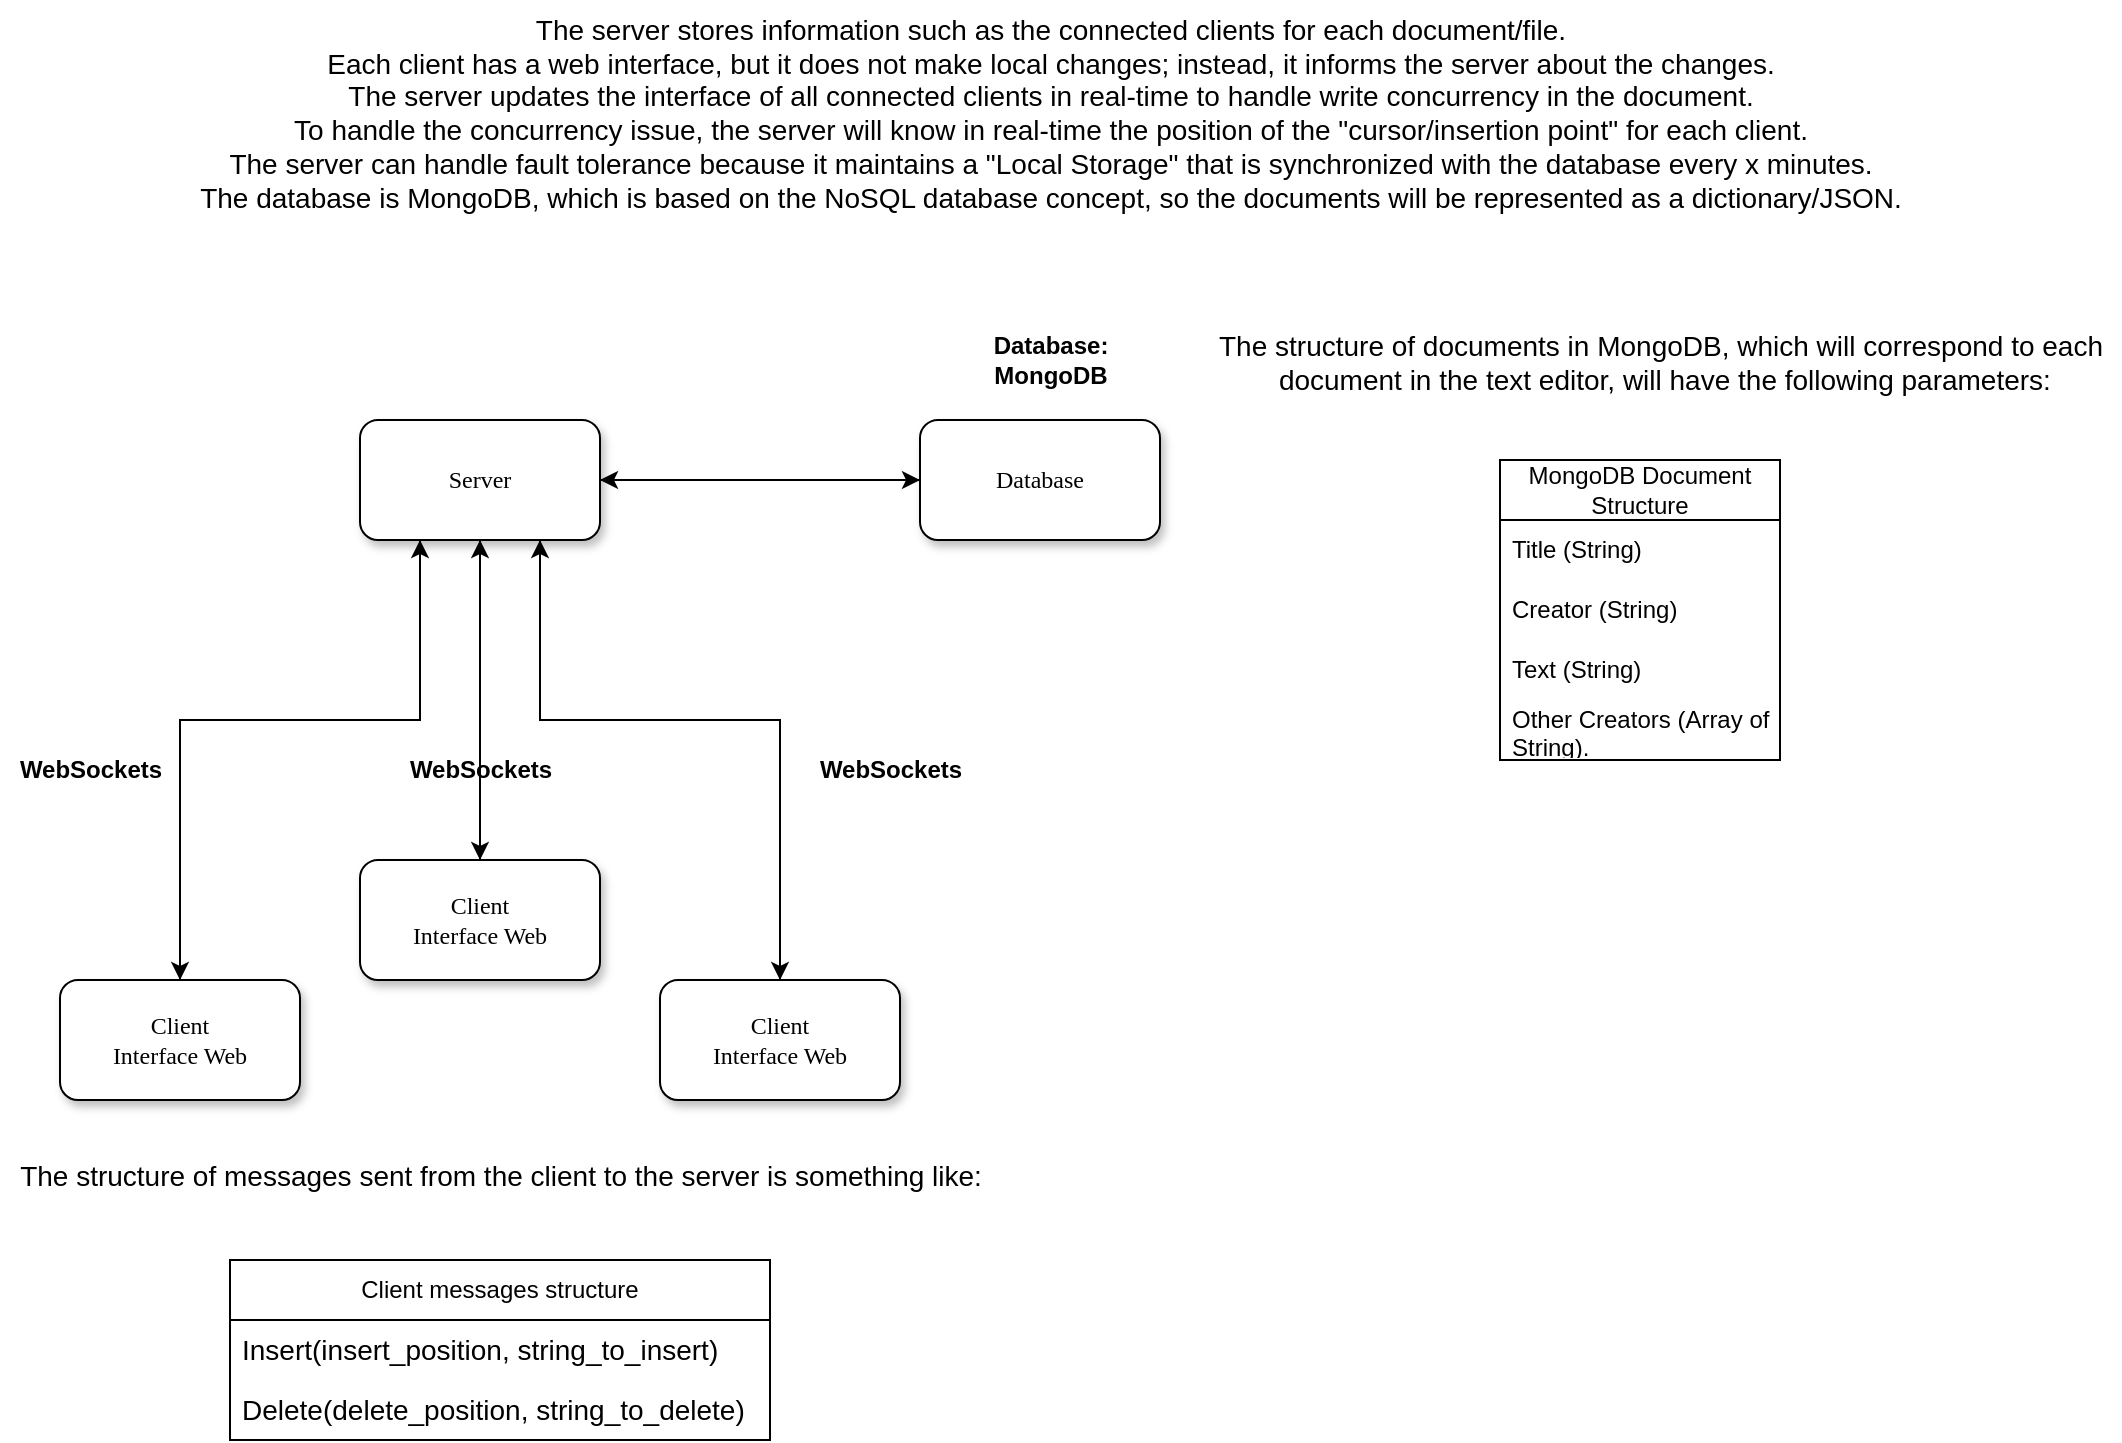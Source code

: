 <mxfile version="21.3.6">
  <diagram name="Page-1" id="10a91c8b-09ff-31b1-d368-03940ed4cc9e">
    <mxGraphModel dx="1434" dy="793" grid="1" gridSize="10" guides="1" tooltips="1" connect="1" arrows="1" fold="1" page="1" pageScale="1" pageWidth="1100" pageHeight="850" background="none" math="0" shadow="0">
      <root>
        <mxCell id="0" />
        <mxCell id="1" parent="0" />
        <mxCell id="jALM0ebqb3fD8H6m7I_R-2" style="edgeStyle=orthogonalEdgeStyle;rounded=0;orthogonalLoop=1;jettySize=auto;html=1;exitX=0;exitY=0.5;exitDx=0;exitDy=0;entryX=1;entryY=0.5;entryDx=0;entryDy=0;" parent="1" source="62893188c0fa7362-1" target="62893188c0fa7362-2" edge="1">
          <mxGeometry relative="1" as="geometry">
            <mxPoint x="330" y="290" as="targetPoint" />
          </mxGeometry>
        </mxCell>
        <mxCell id="62893188c0fa7362-1" value="Database" style="whiteSpace=wrap;html=1;rounded=1;shadow=1;labelBackgroundColor=none;strokeWidth=1;fontFamily=Verdana;fontSize=12;align=center;" parent="1" vertex="1">
          <mxGeometry x="490" y="250" width="120" height="60" as="geometry" />
        </mxCell>
        <mxCell id="jALM0ebqb3fD8H6m7I_R-1" style="edgeStyle=orthogonalEdgeStyle;rounded=0;orthogonalLoop=1;jettySize=auto;html=1;exitX=1;exitY=0.5;exitDx=0;exitDy=0;entryX=0;entryY=0.5;entryDx=0;entryDy=0;" parent="1" source="62893188c0fa7362-2" target="62893188c0fa7362-1" edge="1">
          <mxGeometry relative="1" as="geometry" />
        </mxCell>
        <mxCell id="jALM0ebqb3fD8H6m7I_R-4" style="edgeStyle=orthogonalEdgeStyle;rounded=0;orthogonalLoop=1;jettySize=auto;html=1;exitX=0.25;exitY=1;exitDx=0;exitDy=0;entryX=0.5;entryY=0;entryDx=0;entryDy=0;" parent="1" source="62893188c0fa7362-2" target="62893188c0fa7362-12" edge="1">
          <mxGeometry relative="1" as="geometry">
            <Array as="points">
              <mxPoint x="240" y="400" />
              <mxPoint x="120" y="400" />
            </Array>
          </mxGeometry>
        </mxCell>
        <mxCell id="jALM0ebqb3fD8H6m7I_R-9" style="edgeStyle=orthogonalEdgeStyle;rounded=0;orthogonalLoop=1;jettySize=auto;html=1;exitX=0.75;exitY=1;exitDx=0;exitDy=0;" parent="1" source="62893188c0fa7362-2" target="jALM0ebqb3fD8H6m7I_R-3" edge="1">
          <mxGeometry relative="1" as="geometry">
            <Array as="points">
              <mxPoint x="300" y="400" />
              <mxPoint x="420" y="400" />
            </Array>
          </mxGeometry>
        </mxCell>
        <mxCell id="jALM0ebqb3fD8H6m7I_R-11" style="edgeStyle=orthogonalEdgeStyle;rounded=0;orthogonalLoop=1;jettySize=auto;html=1;exitX=0.5;exitY=1;exitDx=0;exitDy=0;entryX=0.5;entryY=0;entryDx=0;entryDy=0;" parent="1" source="62893188c0fa7362-2" target="62893188c0fa7362-13" edge="1">
          <mxGeometry relative="1" as="geometry" />
        </mxCell>
        <mxCell id="62893188c0fa7362-2" value="&lt;span&gt;Server&lt;/span&gt;" style="whiteSpace=wrap;html=1;rounded=1;shadow=1;labelBackgroundColor=none;strokeWidth=1;fontFamily=Verdana;fontSize=12;align=center;" parent="1" vertex="1">
          <mxGeometry x="210" y="250" width="120" height="60" as="geometry" />
        </mxCell>
        <mxCell id="jALM0ebqb3fD8H6m7I_R-5" style="edgeStyle=orthogonalEdgeStyle;rounded=0;orthogonalLoop=1;jettySize=auto;html=1;exitX=0.5;exitY=0;exitDx=0;exitDy=0;entryX=0.25;entryY=1;entryDx=0;entryDy=0;" parent="1" source="62893188c0fa7362-12" target="62893188c0fa7362-2" edge="1">
          <mxGeometry relative="1" as="geometry">
            <Array as="points">
              <mxPoint x="120" y="400" />
              <mxPoint x="240" y="400" />
            </Array>
          </mxGeometry>
        </mxCell>
        <mxCell id="62893188c0fa7362-12" value="Client&lt;br style=&quot;border-color: var(--border-color);&quot;&gt;Interface Web" style="whiteSpace=wrap;html=1;rounded=1;shadow=1;labelBackgroundColor=none;strokeWidth=1;fontFamily=Verdana;fontSize=12;align=center;" parent="1" vertex="1">
          <mxGeometry x="60" y="530" width="120" height="60" as="geometry" />
        </mxCell>
        <mxCell id="jALM0ebqb3fD8H6m7I_R-6" style="edgeStyle=orthogonalEdgeStyle;rounded=0;orthogonalLoop=1;jettySize=auto;html=1;exitX=0.5;exitY=0;exitDx=0;exitDy=0;entryX=0.5;entryY=1;entryDx=0;entryDy=0;" parent="1" source="62893188c0fa7362-13" target="62893188c0fa7362-2" edge="1">
          <mxGeometry relative="1" as="geometry" />
        </mxCell>
        <mxCell id="62893188c0fa7362-13" value="&lt;span&gt;Client&lt;br&gt;Interface Web&lt;br&gt;&lt;/span&gt;" style="whiteSpace=wrap;html=1;rounded=1;shadow=1;labelBackgroundColor=none;strokeWidth=1;fontFamily=Verdana;fontSize=12;align=center;" parent="1" vertex="1">
          <mxGeometry x="210" y="470" width="120" height="60" as="geometry" />
        </mxCell>
        <mxCell id="jALM0ebqb3fD8H6m7I_R-8" style="edgeStyle=orthogonalEdgeStyle;rounded=0;orthogonalLoop=1;jettySize=auto;html=1;exitX=0.5;exitY=0;exitDx=0;exitDy=0;entryX=0.75;entryY=1;entryDx=0;entryDy=0;" parent="1" source="jALM0ebqb3fD8H6m7I_R-3" target="62893188c0fa7362-2" edge="1">
          <mxGeometry relative="1" as="geometry">
            <mxPoint x="300" y="330" as="targetPoint" />
            <Array as="points">
              <mxPoint x="420" y="400" />
              <mxPoint x="300" y="400" />
            </Array>
          </mxGeometry>
        </mxCell>
        <mxCell id="jALM0ebqb3fD8H6m7I_R-3" value="Client&lt;br style=&quot;border-color: var(--border-color);&quot;&gt;Interface Web" style="whiteSpace=wrap;html=1;rounded=1;shadow=1;labelBackgroundColor=none;strokeWidth=1;fontFamily=Verdana;fontSize=12;align=center;" parent="1" vertex="1">
          <mxGeometry x="360" y="530" width="120" height="60" as="geometry" />
        </mxCell>
        <mxCell id="jALM0ebqb3fD8H6m7I_R-12" value="&lt;div&gt;&lt;b&gt;Database:&lt;/b&gt;&lt;b&gt;&lt;br&gt;&lt;/b&gt;&lt;/div&gt;&lt;div&gt;&lt;b&gt;MongoDB&lt;/b&gt;&lt;/div&gt;" style="text;html=1;align=center;verticalAlign=middle;resizable=0;points=[];autosize=1;strokeColor=none;fillColor=none;" parent="1" vertex="1">
          <mxGeometry x="515" y="200" width="80" height="40" as="geometry" />
        </mxCell>
        <mxCell id="jALM0ebqb3fD8H6m7I_R-15" value="&lt;b&gt;WebSockets&lt;/b&gt;" style="text;html=1;align=center;verticalAlign=middle;resizable=0;points=[];autosize=1;strokeColor=none;fillColor=none;" parent="1" vertex="1">
          <mxGeometry x="30" y="410" width="90" height="30" as="geometry" />
        </mxCell>
        <mxCell id="jALM0ebqb3fD8H6m7I_R-16" value="&lt;b&gt;WebSockets&lt;/b&gt;" style="text;html=1;align=center;verticalAlign=middle;resizable=0;points=[];autosize=1;strokeColor=none;fillColor=none;" parent="1" vertex="1">
          <mxGeometry x="225" y="410" width="90" height="30" as="geometry" />
        </mxCell>
        <mxCell id="jALM0ebqb3fD8H6m7I_R-18" value="&lt;b&gt;WebSockets&lt;/b&gt;" style="text;html=1;align=center;verticalAlign=middle;resizable=0;points=[];autosize=1;strokeColor=none;fillColor=none;" parent="1" vertex="1">
          <mxGeometry x="430" y="410" width="90" height="30" as="geometry" />
        </mxCell>
        <mxCell id="oJjyc3auWsRqx49h7ajU-2" value="MongoDB Document Structure" style="swimlane;fontStyle=0;childLayout=stackLayout;horizontal=1;startSize=30;horizontalStack=0;resizeParent=1;resizeParentMax=0;resizeLast=0;collapsible=1;marginBottom=0;whiteSpace=wrap;html=1;" parent="1" vertex="1">
          <mxGeometry x="780" y="270" width="140" height="150" as="geometry" />
        </mxCell>
        <mxCell id="oJjyc3auWsRqx49h7ajU-3" value="Title (String)" style="text;strokeColor=none;fillColor=none;align=left;verticalAlign=middle;spacingLeft=4;spacingRight=4;overflow=hidden;points=[[0,0.5],[1,0.5]];portConstraint=eastwest;rotatable=0;whiteSpace=wrap;html=1;" parent="oJjyc3auWsRqx49h7ajU-2" vertex="1">
          <mxGeometry y="30" width="140" height="30" as="geometry" />
        </mxCell>
        <mxCell id="oJjyc3auWsRqx49h7ajU-4" value="Creator (String)" style="text;strokeColor=none;fillColor=none;align=left;verticalAlign=middle;spacingLeft=4;spacingRight=4;overflow=hidden;points=[[0,0.5],[1,0.5]];portConstraint=eastwest;rotatable=0;whiteSpace=wrap;html=1;" parent="oJjyc3auWsRqx49h7ajU-2" vertex="1">
          <mxGeometry y="60" width="140" height="30" as="geometry" />
        </mxCell>
        <mxCell id="oJjyc3auWsRqx49h7ajU-5" value="Text  (String)" style="text;strokeColor=none;fillColor=none;align=left;verticalAlign=middle;spacingLeft=4;spacingRight=4;overflow=hidden;points=[[0,0.5],[1,0.5]];portConstraint=eastwest;rotatable=0;whiteSpace=wrap;html=1;" parent="oJjyc3auWsRqx49h7ajU-2" vertex="1">
          <mxGeometry y="90" width="140" height="30" as="geometry" />
        </mxCell>
        <mxCell id="oJjyc3auWsRqx49h7ajU-7" value="Other Creators (Array of String)." style="text;strokeColor=none;fillColor=none;align=left;verticalAlign=middle;spacingLeft=4;spacingRight=4;overflow=hidden;points=[[0,0.5],[1,0.5]];portConstraint=eastwest;rotatable=0;whiteSpace=wrap;html=1;" parent="oJjyc3auWsRqx49h7ajU-2" vertex="1">
          <mxGeometry y="120" width="140" height="30" as="geometry" />
        </mxCell>
        <mxCell id="oJjyc3auWsRqx49h7ajU-8" value="&lt;div&gt;&lt;font style=&quot;font-size: 14px;&quot;&gt;The structure of documents in MongoDB, which will correspond to each&lt;/font&gt;&lt;/div&gt;&lt;div&gt;&lt;font style=&quot;font-size: 14px;&quot;&gt;&amp;nbsp;document in the text editor, will have the following parameters:&lt;/font&gt;&lt;/div&gt;&lt;font style=&quot;font-size: 14px;&quot;&gt;&lt;br&gt;&lt;/font&gt;" style="text;html=1;align=center;verticalAlign=middle;resizable=0;points=[];autosize=1;strokeColor=none;fillColor=none;" parent="1" vertex="1">
          <mxGeometry x="630" y="200" width="460" height="60" as="geometry" />
        </mxCell>
        <mxCell id="2yWkStblvhMHeJZzac43-1" value="&lt;font style=&quot;font-size: 14px;&quot;&gt;The structure of messages sent from the client to the server is something like:&lt;/font&gt;&lt;div&gt;&lt;br&gt;&lt;/div&gt;" style="text;html=1;align=center;verticalAlign=middle;resizable=0;points=[];autosize=1;strokeColor=none;fillColor=none;" parent="1" vertex="1">
          <mxGeometry x="30" y="615" width="500" height="40" as="geometry" />
        </mxCell>
        <mxCell id="2yWkStblvhMHeJZzac43-2" value="Client messages structure" style="swimlane;fontStyle=0;childLayout=stackLayout;horizontal=1;startSize=30;horizontalStack=0;resizeParent=1;resizeParentMax=0;resizeLast=0;collapsible=1;marginBottom=0;whiteSpace=wrap;html=1;" parent="1" vertex="1">
          <mxGeometry x="145" y="670" width="270" height="90" as="geometry" />
        </mxCell>
        <mxCell id="2yWkStblvhMHeJZzac43-3" value="&lt;font style=&quot;font-size: 14px;&quot;&gt;&lt;font style=&quot;font-size: 14px;&quot;&gt;Insert(insert_position, string_to_insert)&lt;/font&gt;&lt;/font&gt;" style="text;strokeColor=none;fillColor=none;align=left;verticalAlign=middle;spacingLeft=4;spacingRight=4;overflow=hidden;points=[[0,0.5],[1,0.5]];portConstraint=eastwest;rotatable=0;whiteSpace=wrap;html=1;" parent="2yWkStblvhMHeJZzac43-2" vertex="1">
          <mxGeometry y="30" width="270" height="30" as="geometry" />
        </mxCell>
        <mxCell id="2yWkStblvhMHeJZzac43-4" value="&lt;font style=&quot;font-size: 14px;&quot;&gt;&lt;font style=&quot;font-size: 14px;&quot;&gt;Delete(delete_position, string_to_&lt;/font&gt;&lt;/font&gt;&lt;font style=&quot;font-size: 14px;&quot;&gt;&lt;font style=&quot;font-size: 14px;&quot;&gt;delete&lt;/font&gt;&lt;/font&gt;&lt;font style=&quot;font-size: 14px;&quot;&gt;&lt;font style=&quot;font-size: 14px;&quot;&gt;)&lt;/font&gt;&lt;/font&gt;" style="text;strokeColor=none;fillColor=none;align=left;verticalAlign=middle;spacingLeft=4;spacingRight=4;overflow=hidden;points=[[0,0.5],[1,0.5]];portConstraint=eastwest;rotatable=0;whiteSpace=wrap;html=1;" parent="2yWkStblvhMHeJZzac43-2" vertex="1">
          <mxGeometry y="60" width="270" height="30" as="geometry" />
        </mxCell>
        <mxCell id="J8PiI1CjUBTtBoA0ENkN-1" value="&lt;font style=&quot;font-size: 14px;&quot;&gt;The server stores information such as the connected clients for each document/file.&lt;br&gt;Each client has a web interface, but it does not make local changes; instead, it informs the server about the changes.&lt;br&gt;The server updates the interface of all connected clients in real-time to handle write concurrency in the document.&lt;br&gt;To handle the concurrency issue, the server will know in real-time the position of the &quot;cursor/insertion point&quot; for each client.&lt;br&gt;The server can handle fault tolerance because it maintains a &quot;Local Storage&quot; that is synchronized with the database every x minutes.&lt;br&gt;The database is MongoDB, which is based on the NoSQL database concept, so the documents will be represented as a dictionary/JSON.&lt;br&gt;&lt;br&gt;&lt;/font&gt;" style="text;html=1;align=center;verticalAlign=middle;resizable=0;points=[];autosize=1;strokeColor=none;fillColor=none;" vertex="1" parent="1">
          <mxGeometry x="120" y="40" width="870" height="130" as="geometry" />
        </mxCell>
      </root>
    </mxGraphModel>
  </diagram>
</mxfile>
